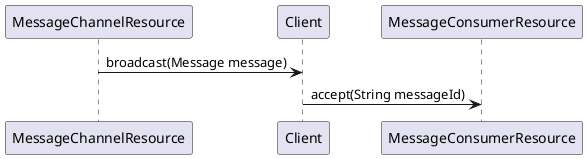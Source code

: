 @startuml


participant MessageChannelResource
participant Client
participant MessageConsumerResource

MessageChannelResource -> Client : broadcast(Message message)
Client -> MessageConsumerResource : accept(String messageId)


@enduml